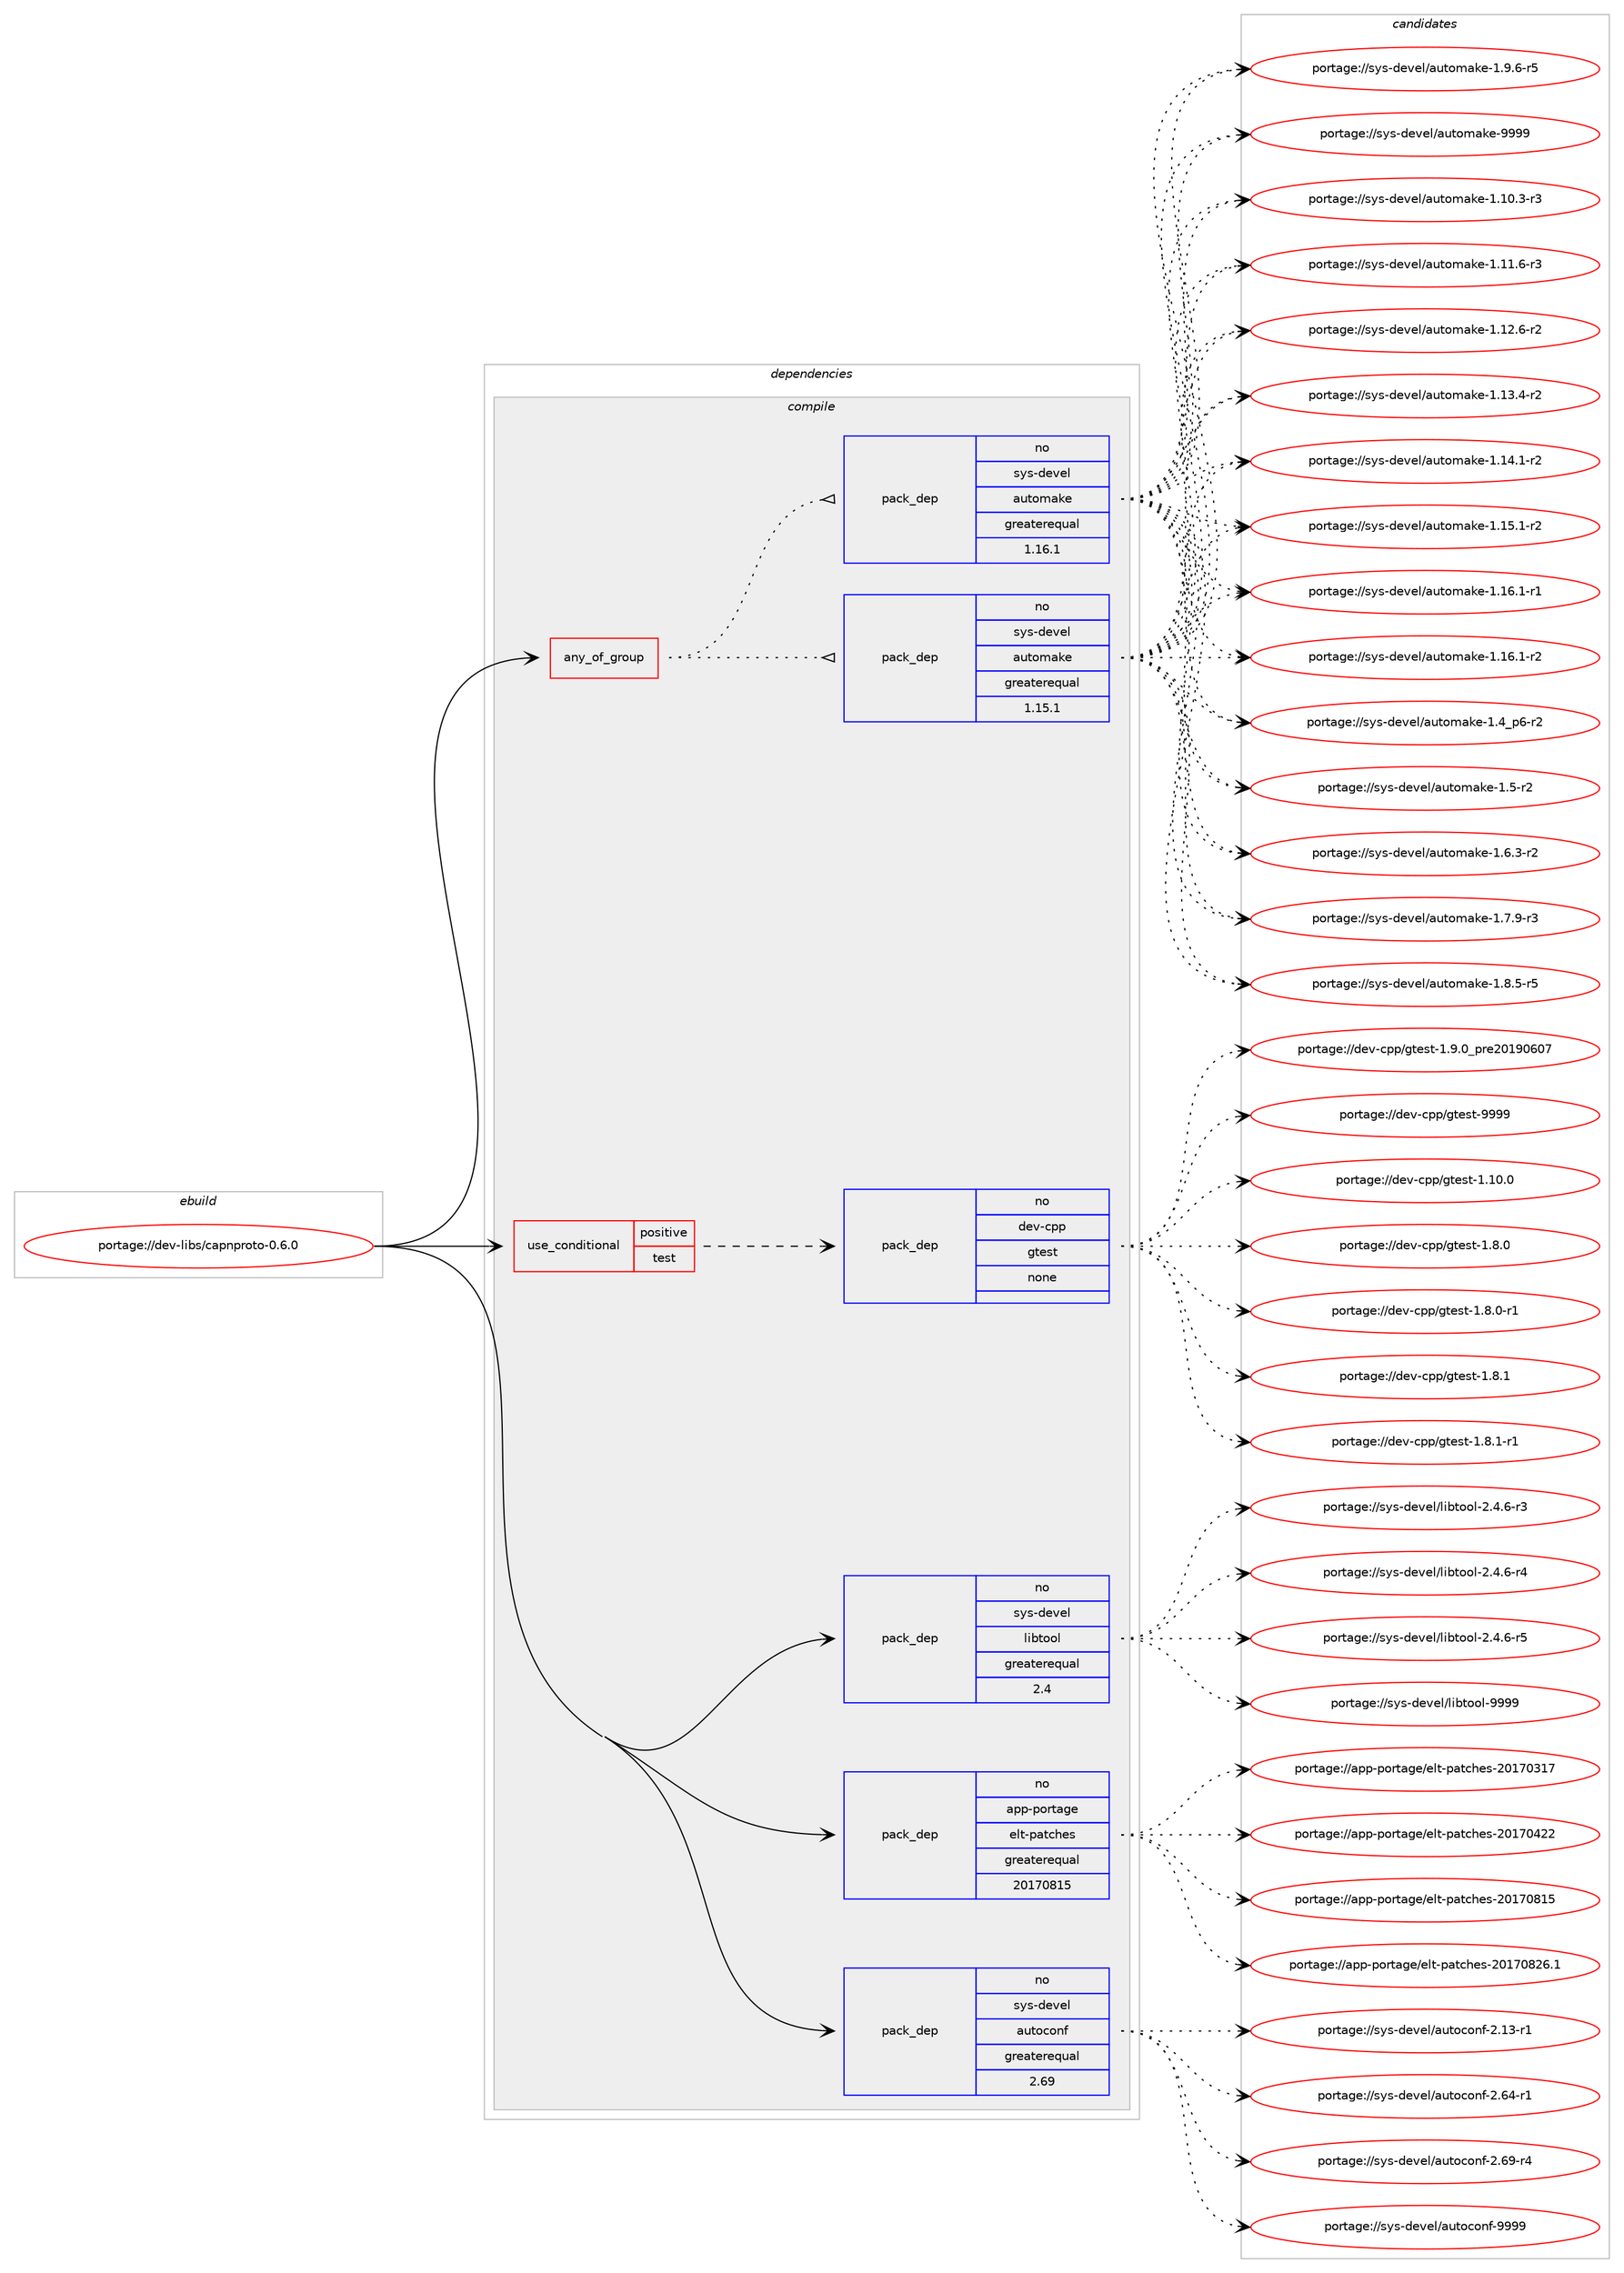 digraph prolog {

# *************
# Graph options
# *************

newrank=true;
concentrate=true;
compound=true;
graph [rankdir=LR,fontname=Helvetica,fontsize=10,ranksep=1.5];#, ranksep=2.5, nodesep=0.2];
edge  [arrowhead=vee];
node  [fontname=Helvetica,fontsize=10];

# **********
# The ebuild
# **********

subgraph cluster_leftcol {
color=gray;
rank=same;
label=<<i>ebuild</i>>;
id [label="portage://dev-libs/capnproto-0.6.0", color=red, width=4, href="../dev-libs/capnproto-0.6.0.svg"];
}

# ****************
# The dependencies
# ****************

subgraph cluster_midcol {
color=gray;
label=<<i>dependencies</i>>;
subgraph cluster_compile {
fillcolor="#eeeeee";
style=filled;
label=<<i>compile</i>>;
subgraph any2839 {
dependency98090 [label=<<TABLE BORDER="0" CELLBORDER="1" CELLSPACING="0" CELLPADDING="4"><TR><TD CELLPADDING="10">any_of_group</TD></TR></TABLE>>, shape=none, color=red];subgraph pack74696 {
dependency98091 [label=<<TABLE BORDER="0" CELLBORDER="1" CELLSPACING="0" CELLPADDING="4" WIDTH="220"><TR><TD ROWSPAN="6" CELLPADDING="30">pack_dep</TD></TR><TR><TD WIDTH="110">no</TD></TR><TR><TD>sys-devel</TD></TR><TR><TD>automake</TD></TR><TR><TD>greaterequal</TD></TR><TR><TD>1.16.1</TD></TR></TABLE>>, shape=none, color=blue];
}
dependency98090:e -> dependency98091:w [weight=20,style="dotted",arrowhead="oinv"];
subgraph pack74697 {
dependency98092 [label=<<TABLE BORDER="0" CELLBORDER="1" CELLSPACING="0" CELLPADDING="4" WIDTH="220"><TR><TD ROWSPAN="6" CELLPADDING="30">pack_dep</TD></TR><TR><TD WIDTH="110">no</TD></TR><TR><TD>sys-devel</TD></TR><TR><TD>automake</TD></TR><TR><TD>greaterequal</TD></TR><TR><TD>1.15.1</TD></TR></TABLE>>, shape=none, color=blue];
}
dependency98090:e -> dependency98092:w [weight=20,style="dotted",arrowhead="oinv"];
}
id:e -> dependency98090:w [weight=20,style="solid",arrowhead="vee"];
subgraph cond20498 {
dependency98093 [label=<<TABLE BORDER="0" CELLBORDER="1" CELLSPACING="0" CELLPADDING="4"><TR><TD ROWSPAN="3" CELLPADDING="10">use_conditional</TD></TR><TR><TD>positive</TD></TR><TR><TD>test</TD></TR></TABLE>>, shape=none, color=red];
subgraph pack74698 {
dependency98094 [label=<<TABLE BORDER="0" CELLBORDER="1" CELLSPACING="0" CELLPADDING="4" WIDTH="220"><TR><TD ROWSPAN="6" CELLPADDING="30">pack_dep</TD></TR><TR><TD WIDTH="110">no</TD></TR><TR><TD>dev-cpp</TD></TR><TR><TD>gtest</TD></TR><TR><TD>none</TD></TR><TR><TD></TD></TR></TABLE>>, shape=none, color=blue];
}
dependency98093:e -> dependency98094:w [weight=20,style="dashed",arrowhead="vee"];
}
id:e -> dependency98093:w [weight=20,style="solid",arrowhead="vee"];
subgraph pack74699 {
dependency98095 [label=<<TABLE BORDER="0" CELLBORDER="1" CELLSPACING="0" CELLPADDING="4" WIDTH="220"><TR><TD ROWSPAN="6" CELLPADDING="30">pack_dep</TD></TR><TR><TD WIDTH="110">no</TD></TR><TR><TD>app-portage</TD></TR><TR><TD>elt-patches</TD></TR><TR><TD>greaterequal</TD></TR><TR><TD>20170815</TD></TR></TABLE>>, shape=none, color=blue];
}
id:e -> dependency98095:w [weight=20,style="solid",arrowhead="vee"];
subgraph pack74700 {
dependency98096 [label=<<TABLE BORDER="0" CELLBORDER="1" CELLSPACING="0" CELLPADDING="4" WIDTH="220"><TR><TD ROWSPAN="6" CELLPADDING="30">pack_dep</TD></TR><TR><TD WIDTH="110">no</TD></TR><TR><TD>sys-devel</TD></TR><TR><TD>autoconf</TD></TR><TR><TD>greaterequal</TD></TR><TR><TD>2.69</TD></TR></TABLE>>, shape=none, color=blue];
}
id:e -> dependency98096:w [weight=20,style="solid",arrowhead="vee"];
subgraph pack74701 {
dependency98097 [label=<<TABLE BORDER="0" CELLBORDER="1" CELLSPACING="0" CELLPADDING="4" WIDTH="220"><TR><TD ROWSPAN="6" CELLPADDING="30">pack_dep</TD></TR><TR><TD WIDTH="110">no</TD></TR><TR><TD>sys-devel</TD></TR><TR><TD>libtool</TD></TR><TR><TD>greaterequal</TD></TR><TR><TD>2.4</TD></TR></TABLE>>, shape=none, color=blue];
}
id:e -> dependency98097:w [weight=20,style="solid",arrowhead="vee"];
}
subgraph cluster_compileandrun {
fillcolor="#eeeeee";
style=filled;
label=<<i>compile and run</i>>;
}
subgraph cluster_run {
fillcolor="#eeeeee";
style=filled;
label=<<i>run</i>>;
}
}

# **************
# The candidates
# **************

subgraph cluster_choices {
rank=same;
color=gray;
label=<<i>candidates</i>>;

subgraph choice74696 {
color=black;
nodesep=1;
choiceportage11512111545100101118101108479711711611110997107101454946494846514511451 [label="portage://sys-devel/automake-1.10.3-r3", color=red, width=4,href="../sys-devel/automake-1.10.3-r3.svg"];
choiceportage11512111545100101118101108479711711611110997107101454946494946544511451 [label="portage://sys-devel/automake-1.11.6-r3", color=red, width=4,href="../sys-devel/automake-1.11.6-r3.svg"];
choiceportage11512111545100101118101108479711711611110997107101454946495046544511450 [label="portage://sys-devel/automake-1.12.6-r2", color=red, width=4,href="../sys-devel/automake-1.12.6-r2.svg"];
choiceportage11512111545100101118101108479711711611110997107101454946495146524511450 [label="portage://sys-devel/automake-1.13.4-r2", color=red, width=4,href="../sys-devel/automake-1.13.4-r2.svg"];
choiceportage11512111545100101118101108479711711611110997107101454946495246494511450 [label="portage://sys-devel/automake-1.14.1-r2", color=red, width=4,href="../sys-devel/automake-1.14.1-r2.svg"];
choiceportage11512111545100101118101108479711711611110997107101454946495346494511450 [label="portage://sys-devel/automake-1.15.1-r2", color=red, width=4,href="../sys-devel/automake-1.15.1-r2.svg"];
choiceportage11512111545100101118101108479711711611110997107101454946495446494511449 [label="portage://sys-devel/automake-1.16.1-r1", color=red, width=4,href="../sys-devel/automake-1.16.1-r1.svg"];
choiceportage11512111545100101118101108479711711611110997107101454946495446494511450 [label="portage://sys-devel/automake-1.16.1-r2", color=red, width=4,href="../sys-devel/automake-1.16.1-r2.svg"];
choiceportage115121115451001011181011084797117116111109971071014549465295112544511450 [label="portage://sys-devel/automake-1.4_p6-r2", color=red, width=4,href="../sys-devel/automake-1.4_p6-r2.svg"];
choiceportage11512111545100101118101108479711711611110997107101454946534511450 [label="portage://sys-devel/automake-1.5-r2", color=red, width=4,href="../sys-devel/automake-1.5-r2.svg"];
choiceportage115121115451001011181011084797117116111109971071014549465446514511450 [label="portage://sys-devel/automake-1.6.3-r2", color=red, width=4,href="../sys-devel/automake-1.6.3-r2.svg"];
choiceportage115121115451001011181011084797117116111109971071014549465546574511451 [label="portage://sys-devel/automake-1.7.9-r3", color=red, width=4,href="../sys-devel/automake-1.7.9-r3.svg"];
choiceportage115121115451001011181011084797117116111109971071014549465646534511453 [label="portage://sys-devel/automake-1.8.5-r5", color=red, width=4,href="../sys-devel/automake-1.8.5-r5.svg"];
choiceportage115121115451001011181011084797117116111109971071014549465746544511453 [label="portage://sys-devel/automake-1.9.6-r5", color=red, width=4,href="../sys-devel/automake-1.9.6-r5.svg"];
choiceportage115121115451001011181011084797117116111109971071014557575757 [label="portage://sys-devel/automake-9999", color=red, width=4,href="../sys-devel/automake-9999.svg"];
dependency98091:e -> choiceportage11512111545100101118101108479711711611110997107101454946494846514511451:w [style=dotted,weight="100"];
dependency98091:e -> choiceportage11512111545100101118101108479711711611110997107101454946494946544511451:w [style=dotted,weight="100"];
dependency98091:e -> choiceportage11512111545100101118101108479711711611110997107101454946495046544511450:w [style=dotted,weight="100"];
dependency98091:e -> choiceportage11512111545100101118101108479711711611110997107101454946495146524511450:w [style=dotted,weight="100"];
dependency98091:e -> choiceportage11512111545100101118101108479711711611110997107101454946495246494511450:w [style=dotted,weight="100"];
dependency98091:e -> choiceportage11512111545100101118101108479711711611110997107101454946495346494511450:w [style=dotted,weight="100"];
dependency98091:e -> choiceportage11512111545100101118101108479711711611110997107101454946495446494511449:w [style=dotted,weight="100"];
dependency98091:e -> choiceportage11512111545100101118101108479711711611110997107101454946495446494511450:w [style=dotted,weight="100"];
dependency98091:e -> choiceportage115121115451001011181011084797117116111109971071014549465295112544511450:w [style=dotted,weight="100"];
dependency98091:e -> choiceportage11512111545100101118101108479711711611110997107101454946534511450:w [style=dotted,weight="100"];
dependency98091:e -> choiceportage115121115451001011181011084797117116111109971071014549465446514511450:w [style=dotted,weight="100"];
dependency98091:e -> choiceportage115121115451001011181011084797117116111109971071014549465546574511451:w [style=dotted,weight="100"];
dependency98091:e -> choiceportage115121115451001011181011084797117116111109971071014549465646534511453:w [style=dotted,weight="100"];
dependency98091:e -> choiceportage115121115451001011181011084797117116111109971071014549465746544511453:w [style=dotted,weight="100"];
dependency98091:e -> choiceportage115121115451001011181011084797117116111109971071014557575757:w [style=dotted,weight="100"];
}
subgraph choice74697 {
color=black;
nodesep=1;
choiceportage11512111545100101118101108479711711611110997107101454946494846514511451 [label="portage://sys-devel/automake-1.10.3-r3", color=red, width=4,href="../sys-devel/automake-1.10.3-r3.svg"];
choiceportage11512111545100101118101108479711711611110997107101454946494946544511451 [label="portage://sys-devel/automake-1.11.6-r3", color=red, width=4,href="../sys-devel/automake-1.11.6-r3.svg"];
choiceportage11512111545100101118101108479711711611110997107101454946495046544511450 [label="portage://sys-devel/automake-1.12.6-r2", color=red, width=4,href="../sys-devel/automake-1.12.6-r2.svg"];
choiceportage11512111545100101118101108479711711611110997107101454946495146524511450 [label="portage://sys-devel/automake-1.13.4-r2", color=red, width=4,href="../sys-devel/automake-1.13.4-r2.svg"];
choiceportage11512111545100101118101108479711711611110997107101454946495246494511450 [label="portage://sys-devel/automake-1.14.1-r2", color=red, width=4,href="../sys-devel/automake-1.14.1-r2.svg"];
choiceportage11512111545100101118101108479711711611110997107101454946495346494511450 [label="portage://sys-devel/automake-1.15.1-r2", color=red, width=4,href="../sys-devel/automake-1.15.1-r2.svg"];
choiceportage11512111545100101118101108479711711611110997107101454946495446494511449 [label="portage://sys-devel/automake-1.16.1-r1", color=red, width=4,href="../sys-devel/automake-1.16.1-r1.svg"];
choiceportage11512111545100101118101108479711711611110997107101454946495446494511450 [label="portage://sys-devel/automake-1.16.1-r2", color=red, width=4,href="../sys-devel/automake-1.16.1-r2.svg"];
choiceportage115121115451001011181011084797117116111109971071014549465295112544511450 [label="portage://sys-devel/automake-1.4_p6-r2", color=red, width=4,href="../sys-devel/automake-1.4_p6-r2.svg"];
choiceportage11512111545100101118101108479711711611110997107101454946534511450 [label="portage://sys-devel/automake-1.5-r2", color=red, width=4,href="../sys-devel/automake-1.5-r2.svg"];
choiceportage115121115451001011181011084797117116111109971071014549465446514511450 [label="portage://sys-devel/automake-1.6.3-r2", color=red, width=4,href="../sys-devel/automake-1.6.3-r2.svg"];
choiceportage115121115451001011181011084797117116111109971071014549465546574511451 [label="portage://sys-devel/automake-1.7.9-r3", color=red, width=4,href="../sys-devel/automake-1.7.9-r3.svg"];
choiceportage115121115451001011181011084797117116111109971071014549465646534511453 [label="portage://sys-devel/automake-1.8.5-r5", color=red, width=4,href="../sys-devel/automake-1.8.5-r5.svg"];
choiceportage115121115451001011181011084797117116111109971071014549465746544511453 [label="portage://sys-devel/automake-1.9.6-r5", color=red, width=4,href="../sys-devel/automake-1.9.6-r5.svg"];
choiceportage115121115451001011181011084797117116111109971071014557575757 [label="portage://sys-devel/automake-9999", color=red, width=4,href="../sys-devel/automake-9999.svg"];
dependency98092:e -> choiceportage11512111545100101118101108479711711611110997107101454946494846514511451:w [style=dotted,weight="100"];
dependency98092:e -> choiceportage11512111545100101118101108479711711611110997107101454946494946544511451:w [style=dotted,weight="100"];
dependency98092:e -> choiceportage11512111545100101118101108479711711611110997107101454946495046544511450:w [style=dotted,weight="100"];
dependency98092:e -> choiceportage11512111545100101118101108479711711611110997107101454946495146524511450:w [style=dotted,weight="100"];
dependency98092:e -> choiceportage11512111545100101118101108479711711611110997107101454946495246494511450:w [style=dotted,weight="100"];
dependency98092:e -> choiceportage11512111545100101118101108479711711611110997107101454946495346494511450:w [style=dotted,weight="100"];
dependency98092:e -> choiceportage11512111545100101118101108479711711611110997107101454946495446494511449:w [style=dotted,weight="100"];
dependency98092:e -> choiceportage11512111545100101118101108479711711611110997107101454946495446494511450:w [style=dotted,weight="100"];
dependency98092:e -> choiceportage115121115451001011181011084797117116111109971071014549465295112544511450:w [style=dotted,weight="100"];
dependency98092:e -> choiceportage11512111545100101118101108479711711611110997107101454946534511450:w [style=dotted,weight="100"];
dependency98092:e -> choiceportage115121115451001011181011084797117116111109971071014549465446514511450:w [style=dotted,weight="100"];
dependency98092:e -> choiceportage115121115451001011181011084797117116111109971071014549465546574511451:w [style=dotted,weight="100"];
dependency98092:e -> choiceportage115121115451001011181011084797117116111109971071014549465646534511453:w [style=dotted,weight="100"];
dependency98092:e -> choiceportage115121115451001011181011084797117116111109971071014549465746544511453:w [style=dotted,weight="100"];
dependency98092:e -> choiceportage115121115451001011181011084797117116111109971071014557575757:w [style=dotted,weight="100"];
}
subgraph choice74698 {
color=black;
nodesep=1;
choiceportage10010111845991121124710311610111511645494649484648 [label="portage://dev-cpp/gtest-1.10.0", color=red, width=4,href="../dev-cpp/gtest-1.10.0.svg"];
choiceportage100101118459911211247103116101115116454946564648 [label="portage://dev-cpp/gtest-1.8.0", color=red, width=4,href="../dev-cpp/gtest-1.8.0.svg"];
choiceportage1001011184599112112471031161011151164549465646484511449 [label="portage://dev-cpp/gtest-1.8.0-r1", color=red, width=4,href="../dev-cpp/gtest-1.8.0-r1.svg"];
choiceportage100101118459911211247103116101115116454946564649 [label="portage://dev-cpp/gtest-1.8.1", color=red, width=4,href="../dev-cpp/gtest-1.8.1.svg"];
choiceportage1001011184599112112471031161011151164549465646494511449 [label="portage://dev-cpp/gtest-1.8.1-r1", color=red, width=4,href="../dev-cpp/gtest-1.8.1-r1.svg"];
choiceportage100101118459911211247103116101115116454946574648951121141015048495748544855 [label="portage://dev-cpp/gtest-1.9.0_pre20190607", color=red, width=4,href="../dev-cpp/gtest-1.9.0_pre20190607.svg"];
choiceportage1001011184599112112471031161011151164557575757 [label="portage://dev-cpp/gtest-9999", color=red, width=4,href="../dev-cpp/gtest-9999.svg"];
dependency98094:e -> choiceportage10010111845991121124710311610111511645494649484648:w [style=dotted,weight="100"];
dependency98094:e -> choiceportage100101118459911211247103116101115116454946564648:w [style=dotted,weight="100"];
dependency98094:e -> choiceportage1001011184599112112471031161011151164549465646484511449:w [style=dotted,weight="100"];
dependency98094:e -> choiceportage100101118459911211247103116101115116454946564649:w [style=dotted,weight="100"];
dependency98094:e -> choiceportage1001011184599112112471031161011151164549465646494511449:w [style=dotted,weight="100"];
dependency98094:e -> choiceportage100101118459911211247103116101115116454946574648951121141015048495748544855:w [style=dotted,weight="100"];
dependency98094:e -> choiceportage1001011184599112112471031161011151164557575757:w [style=dotted,weight="100"];
}
subgraph choice74699 {
color=black;
nodesep=1;
choiceportage97112112451121111141169710310147101108116451129711699104101115455048495548514955 [label="portage://app-portage/elt-patches-20170317", color=red, width=4,href="../app-portage/elt-patches-20170317.svg"];
choiceportage97112112451121111141169710310147101108116451129711699104101115455048495548525050 [label="portage://app-portage/elt-patches-20170422", color=red, width=4,href="../app-portage/elt-patches-20170422.svg"];
choiceportage97112112451121111141169710310147101108116451129711699104101115455048495548564953 [label="portage://app-portage/elt-patches-20170815", color=red, width=4,href="../app-portage/elt-patches-20170815.svg"];
choiceportage971121124511211111411697103101471011081164511297116991041011154550484955485650544649 [label="portage://app-portage/elt-patches-20170826.1", color=red, width=4,href="../app-portage/elt-patches-20170826.1.svg"];
dependency98095:e -> choiceportage97112112451121111141169710310147101108116451129711699104101115455048495548514955:w [style=dotted,weight="100"];
dependency98095:e -> choiceportage97112112451121111141169710310147101108116451129711699104101115455048495548525050:w [style=dotted,weight="100"];
dependency98095:e -> choiceportage97112112451121111141169710310147101108116451129711699104101115455048495548564953:w [style=dotted,weight="100"];
dependency98095:e -> choiceportage971121124511211111411697103101471011081164511297116991041011154550484955485650544649:w [style=dotted,weight="100"];
}
subgraph choice74700 {
color=black;
nodesep=1;
choiceportage1151211154510010111810110847971171161119911111010245504649514511449 [label="portage://sys-devel/autoconf-2.13-r1", color=red, width=4,href="../sys-devel/autoconf-2.13-r1.svg"];
choiceportage1151211154510010111810110847971171161119911111010245504654524511449 [label="portage://sys-devel/autoconf-2.64-r1", color=red, width=4,href="../sys-devel/autoconf-2.64-r1.svg"];
choiceportage1151211154510010111810110847971171161119911111010245504654574511452 [label="portage://sys-devel/autoconf-2.69-r4", color=red, width=4,href="../sys-devel/autoconf-2.69-r4.svg"];
choiceportage115121115451001011181011084797117116111991111101024557575757 [label="portage://sys-devel/autoconf-9999", color=red, width=4,href="../sys-devel/autoconf-9999.svg"];
dependency98096:e -> choiceportage1151211154510010111810110847971171161119911111010245504649514511449:w [style=dotted,weight="100"];
dependency98096:e -> choiceportage1151211154510010111810110847971171161119911111010245504654524511449:w [style=dotted,weight="100"];
dependency98096:e -> choiceportage1151211154510010111810110847971171161119911111010245504654574511452:w [style=dotted,weight="100"];
dependency98096:e -> choiceportage115121115451001011181011084797117116111991111101024557575757:w [style=dotted,weight="100"];
}
subgraph choice74701 {
color=black;
nodesep=1;
choiceportage1151211154510010111810110847108105981161111111084550465246544511451 [label="portage://sys-devel/libtool-2.4.6-r3", color=red, width=4,href="../sys-devel/libtool-2.4.6-r3.svg"];
choiceportage1151211154510010111810110847108105981161111111084550465246544511452 [label="portage://sys-devel/libtool-2.4.6-r4", color=red, width=4,href="../sys-devel/libtool-2.4.6-r4.svg"];
choiceportage1151211154510010111810110847108105981161111111084550465246544511453 [label="portage://sys-devel/libtool-2.4.6-r5", color=red, width=4,href="../sys-devel/libtool-2.4.6-r5.svg"];
choiceportage1151211154510010111810110847108105981161111111084557575757 [label="portage://sys-devel/libtool-9999", color=red, width=4,href="../sys-devel/libtool-9999.svg"];
dependency98097:e -> choiceportage1151211154510010111810110847108105981161111111084550465246544511451:w [style=dotted,weight="100"];
dependency98097:e -> choiceportage1151211154510010111810110847108105981161111111084550465246544511452:w [style=dotted,weight="100"];
dependency98097:e -> choiceportage1151211154510010111810110847108105981161111111084550465246544511453:w [style=dotted,weight="100"];
dependency98097:e -> choiceportage1151211154510010111810110847108105981161111111084557575757:w [style=dotted,weight="100"];
}
}

}
